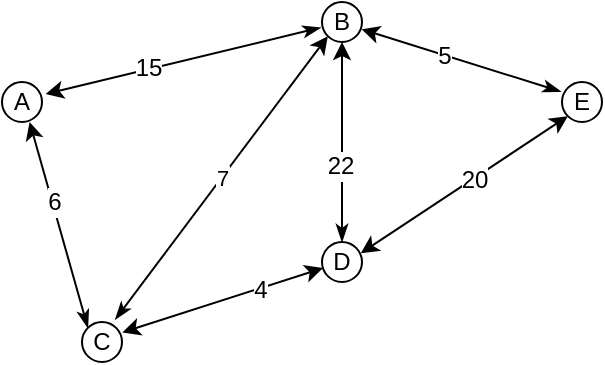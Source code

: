 <mxfile version="12.9.14" type="github">
  <diagram id="sx22odsF3yvGZIQwLneW" name="Page-1">
    <mxGraphModel dx="1422" dy="769" grid="1" gridSize="10" guides="1" tooltips="1" connect="1" arrows="1" fold="1" page="1" pageScale="1" pageWidth="827" pageHeight="1169" math="0" shadow="0">
      <root>
        <mxCell id="0" />
        <mxCell id="1" parent="0" />
        <mxCell id="Yn7ocNPaMwcuOcVTkm1H-1" value="&lt;div&gt;A&lt;/div&gt;" style="ellipse;whiteSpace=wrap;html=1;" parent="1" vertex="1">
          <mxGeometry x="150" y="230" width="20" height="20" as="geometry" />
        </mxCell>
        <mxCell id="Yn7ocNPaMwcuOcVTkm1H-2" value="E" style="ellipse;whiteSpace=wrap;html=1;" parent="1" vertex="1">
          <mxGeometry x="430" y="230" width="20" height="20" as="geometry" />
        </mxCell>
        <mxCell id="Yn7ocNPaMwcuOcVTkm1H-3" value="D" style="ellipse;whiteSpace=wrap;html=1;" parent="1" vertex="1">
          <mxGeometry x="310" y="310" width="20" height="20" as="geometry" />
        </mxCell>
        <mxCell id="Yn7ocNPaMwcuOcVTkm1H-4" value="C" style="ellipse;whiteSpace=wrap;html=1;" parent="1" vertex="1">
          <mxGeometry x="190" y="350" width="20" height="20" as="geometry" />
        </mxCell>
        <mxCell id="Yn7ocNPaMwcuOcVTkm1H-5" value="B" style="ellipse;whiteSpace=wrap;html=1;" parent="1" vertex="1">
          <mxGeometry x="310" y="190" width="20" height="20" as="geometry" />
        </mxCell>
        <mxCell id="Yn7ocNPaMwcuOcVTkm1H-6" value="" style="endArrow=classic;html=1;exitX=0.5;exitY=0;exitDx=0;exitDy=0;entryX=0.5;entryY=1;entryDx=0;entryDy=0;startArrow=classicThin;startFill=1;" parent="1" source="Yn7ocNPaMwcuOcVTkm1H-3" target="Yn7ocNPaMwcuOcVTkm1H-5" edge="1">
          <mxGeometry width="50" height="50" relative="1" as="geometry">
            <mxPoint x="330" y="330" as="sourcePoint" />
            <mxPoint x="380" y="280" as="targetPoint" />
          </mxGeometry>
        </mxCell>
        <mxCell id="Yn7ocNPaMwcuOcVTkm1H-7" value="22" style="text;html=1;align=center;verticalAlign=middle;resizable=0;points=[];labelBackgroundColor=#ffffff;" parent="Yn7ocNPaMwcuOcVTkm1H-6" vertex="1" connectable="0">
          <mxGeometry x="-0.242" y="1" relative="1" as="geometry">
            <mxPoint as="offset" />
          </mxGeometry>
        </mxCell>
        <mxCell id="Yn7ocNPaMwcuOcVTkm1H-8" value="" style="endArrow=classic;html=1;entryX=1.01;entryY=0.26;entryDx=0;entryDy=0;entryPerimeter=0;startArrow=classic;startFill=1;" parent="1" source="Yn7ocNPaMwcuOcVTkm1H-3" target="Yn7ocNPaMwcuOcVTkm1H-4" edge="1">
          <mxGeometry width="50" height="50" relative="1" as="geometry">
            <mxPoint x="330" y="320" as="sourcePoint" />
            <mxPoint x="330" y="220" as="targetPoint" />
          </mxGeometry>
        </mxCell>
        <mxCell id="Yn7ocNPaMwcuOcVTkm1H-9" value="4" style="text;html=1;align=center;verticalAlign=middle;resizable=0;points=[];labelBackgroundColor=#ffffff;" parent="Yn7ocNPaMwcuOcVTkm1H-8" vertex="1" connectable="0">
          <mxGeometry x="-0.362" y="1" relative="1" as="geometry">
            <mxPoint as="offset" />
          </mxGeometry>
        </mxCell>
        <mxCell id="Yn7ocNPaMwcuOcVTkm1H-10" value="" style="endArrow=classic;html=1;exitX=0.97;exitY=0.28;exitDx=0;exitDy=0;entryX=0;entryY=1;entryDx=0;entryDy=0;exitPerimeter=0;startArrow=classic;startFill=1;" parent="1" source="Yn7ocNPaMwcuOcVTkm1H-3" target="Yn7ocNPaMwcuOcVTkm1H-2" edge="1">
          <mxGeometry width="50" height="50" relative="1" as="geometry">
            <mxPoint x="340" y="330" as="sourcePoint" />
            <mxPoint x="340" y="230" as="targetPoint" />
          </mxGeometry>
        </mxCell>
        <mxCell id="Yn7ocNPaMwcuOcVTkm1H-11" value="&lt;div&gt;20&lt;/div&gt;" style="text;html=1;align=center;verticalAlign=middle;resizable=0;points=[];labelBackgroundColor=#ffffff;" parent="Yn7ocNPaMwcuOcVTkm1H-10" vertex="1" connectable="0">
          <mxGeometry x="0.08" relative="1" as="geometry">
            <mxPoint as="offset" />
          </mxGeometry>
        </mxCell>
        <mxCell id="Yn7ocNPaMwcuOcVTkm1H-12" value="" style="endArrow=classic;html=1;exitX=-0.03;exitY=0.24;exitDx=0;exitDy=0;entryX=0.99;entryY=0.68;entryDx=0;entryDy=0;startArrow=classicThin;startFill=1;exitPerimeter=0;entryPerimeter=0;" parent="1" source="Yn7ocNPaMwcuOcVTkm1H-2" target="Yn7ocNPaMwcuOcVTkm1H-5" edge="1">
          <mxGeometry width="50" height="50" relative="1" as="geometry">
            <mxPoint x="330" y="320" as="sourcePoint" />
            <mxPoint x="330" y="220" as="targetPoint" />
          </mxGeometry>
        </mxCell>
        <mxCell id="Yn7ocNPaMwcuOcVTkm1H-13" value="5" style="text;html=1;align=center;verticalAlign=middle;resizable=0;points=[];labelBackgroundColor=#ffffff;" parent="Yn7ocNPaMwcuOcVTkm1H-12" vertex="1" connectable="0">
          <mxGeometry x="0.183" relative="1" as="geometry">
            <mxPoint as="offset" />
          </mxGeometry>
        </mxCell>
        <mxCell id="Yn7ocNPaMwcuOcVTkm1H-14" value="7" style="endArrow=classic;html=1;exitX=0.83;exitY=-0.06;exitDx=0;exitDy=0;entryX=0;entryY=1;entryDx=0;entryDy=0;startArrow=classicThin;startFill=1;exitPerimeter=0;" parent="1" source="Yn7ocNPaMwcuOcVTkm1H-4" target="Yn7ocNPaMwcuOcVTkm1H-5" edge="1">
          <mxGeometry width="50" height="50" relative="1" as="geometry">
            <mxPoint x="340" y="330" as="sourcePoint" />
            <mxPoint x="340" y="230" as="targetPoint" />
          </mxGeometry>
        </mxCell>
        <mxCell id="Yn7ocNPaMwcuOcVTkm1H-15" value="" style="endArrow=classic;html=1;exitX=0;exitY=0;exitDx=0;exitDy=0;entryX=0.69;entryY=1;entryDx=0;entryDy=0;startArrow=classicThin;startFill=1;entryPerimeter=0;" parent="1" source="Yn7ocNPaMwcuOcVTkm1H-4" target="Yn7ocNPaMwcuOcVTkm1H-1" edge="1">
          <mxGeometry width="50" height="50" relative="1" as="geometry">
            <mxPoint x="350" y="340" as="sourcePoint" />
            <mxPoint x="350" y="240" as="targetPoint" />
          </mxGeometry>
        </mxCell>
        <mxCell id="Yn7ocNPaMwcuOcVTkm1H-16" value="6" style="text;html=1;align=center;verticalAlign=middle;resizable=0;points=[];labelBackgroundColor=#ffffff;" parent="Yn7ocNPaMwcuOcVTkm1H-15" vertex="1" connectable="0">
          <mxGeometry x="0.224" y="-1" relative="1" as="geometry">
            <mxPoint as="offset" />
          </mxGeometry>
        </mxCell>
        <mxCell id="Yn7ocNPaMwcuOcVTkm1H-17" value="" style="endArrow=classic;html=1;exitX=-0.03;exitY=0.64;exitDx=0;exitDy=0;entryX=1.09;entryY=0.3;entryDx=0;entryDy=0;startArrow=classicThin;startFill=1;entryPerimeter=0;exitPerimeter=0;" parent="1" source="Yn7ocNPaMwcuOcVTkm1H-5" target="Yn7ocNPaMwcuOcVTkm1H-1" edge="1">
          <mxGeometry width="50" height="50" relative="1" as="geometry">
            <mxPoint x="360" y="350" as="sourcePoint" />
            <mxPoint x="360" y="250" as="targetPoint" />
          </mxGeometry>
        </mxCell>
        <mxCell id="Yn7ocNPaMwcuOcVTkm1H-18" value="15" style="text;html=1;align=center;verticalAlign=middle;resizable=0;points=[];labelBackgroundColor=#ffffff;" parent="Yn7ocNPaMwcuOcVTkm1H-17" vertex="1" connectable="0">
          <mxGeometry x="0.254" y="-1" relative="1" as="geometry">
            <mxPoint as="offset" />
          </mxGeometry>
        </mxCell>
      </root>
    </mxGraphModel>
  </diagram>
</mxfile>
